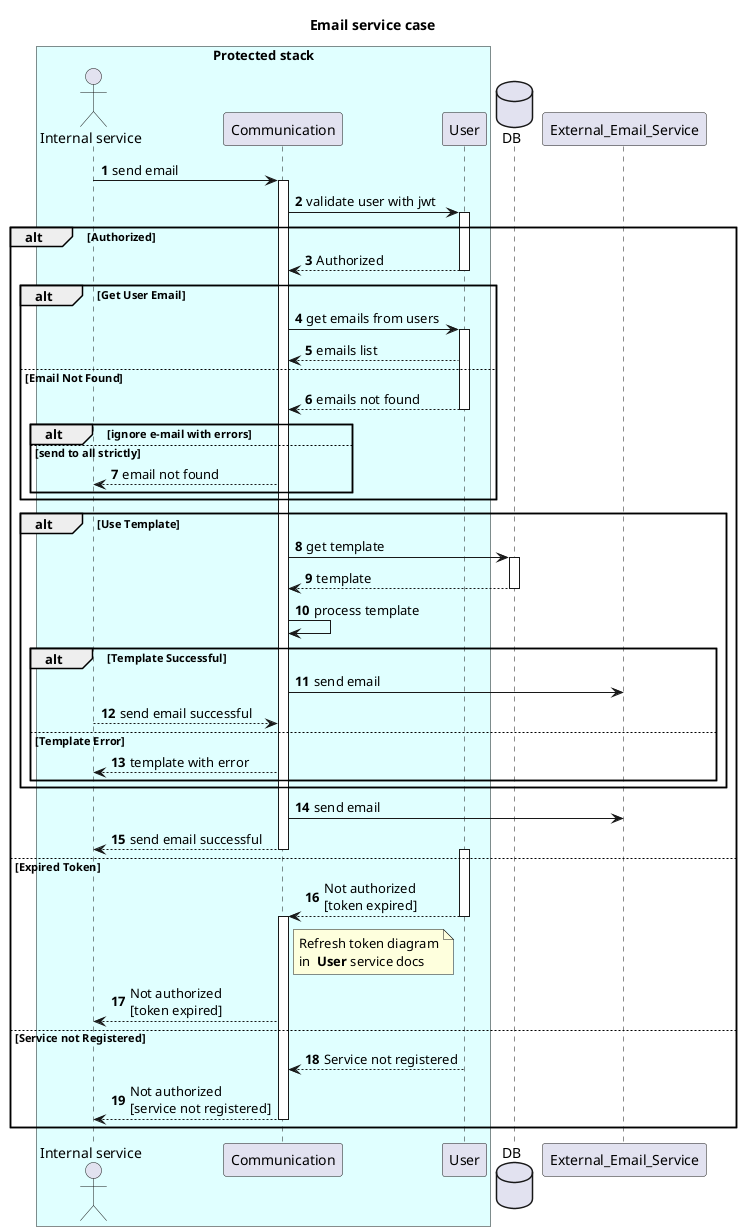 @startuml
autonumber
title "Email service case"

box "Protected stack" #LightCyan

actor "Internal service" as client
participant Communication
participant User
end box
database DB
participant External_Email_Service


client -> Communication: send email
activate Communication
Communication -> User: validate user with jwt
activate User
alt Authorized
  User --> Communication: Authorized
  deactivate User
  alt Get User Email
    Communication -> User: get emails from users
    activate User
    User --> Communication: emails list
  else Email Not Found
    User --> Communication: emails not found
    alt ignore e-mail with errors
      deactivate User
    else send to all strictly
      Communication --> client: email not found
    end
  end
  alt Use Template
       Communication -> DB : get template
      activate DB
      DB --> Communication : template 
      deactivate DB
      Communication -> Communication : process template
    alt Template Successful
      Communication -> External_Email_Service : send email
      Communication <-- client : send email successful
    else Template Error
      Communication --> client : template with error
    end
  end
  Communication -> External_Email_Service : send email
  Communication --> client : send email successful
  deactivate Communication
else Expired Token
  activate User
  User --> Communication : Not authorized \n[token expired]
  deactivate User
  activate Communication
  note right of Communication
    Refresh token diagram
    in  **User** service docs
  end note
  Communication --> client : Not authorized \n[token expired]
else Service not Registered
  User --> Communication : Service not registered
  Communication --> client : Not authorized \n[service not registered]
  deactivate Communication
end
@enduml